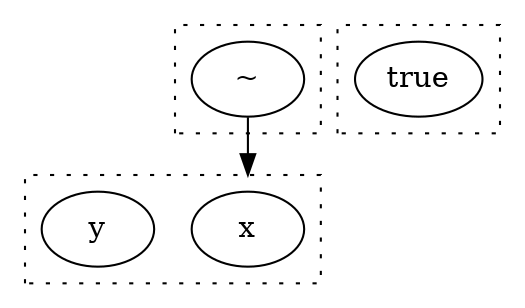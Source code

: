 digraph egraph {
  compound=true
  clusterrank=local
  subgraph cluster_0 {
    style=dotted
    0.0[label = "x"]
    0.1[label = "y"]
  }
  subgraph cluster_1 {
    style=dotted
    1.0[label = "~"]
  }
  subgraph cluster_3 {
    style=dotted
    3.0[label = "true"]
  }
  1.0 -> 0.0 [lhead = cluster_0, ]
}